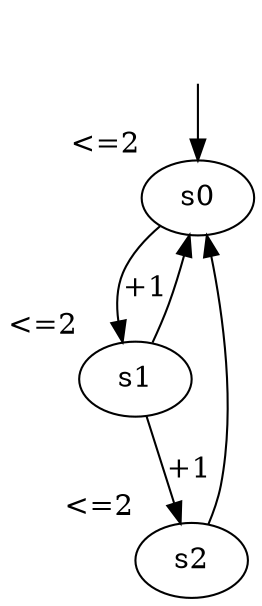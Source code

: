 digraph G {
    si[style=invis]
    s0[xlabel="<=2"]
    s1[xlabel="<=2"]
    s2[xlabel="<=2"]
    si -> s0
    s0 -> s1[label="+1"]
    s1 -> s2[label="+1"]
    s1 -> s0
    s2 -> s0
}